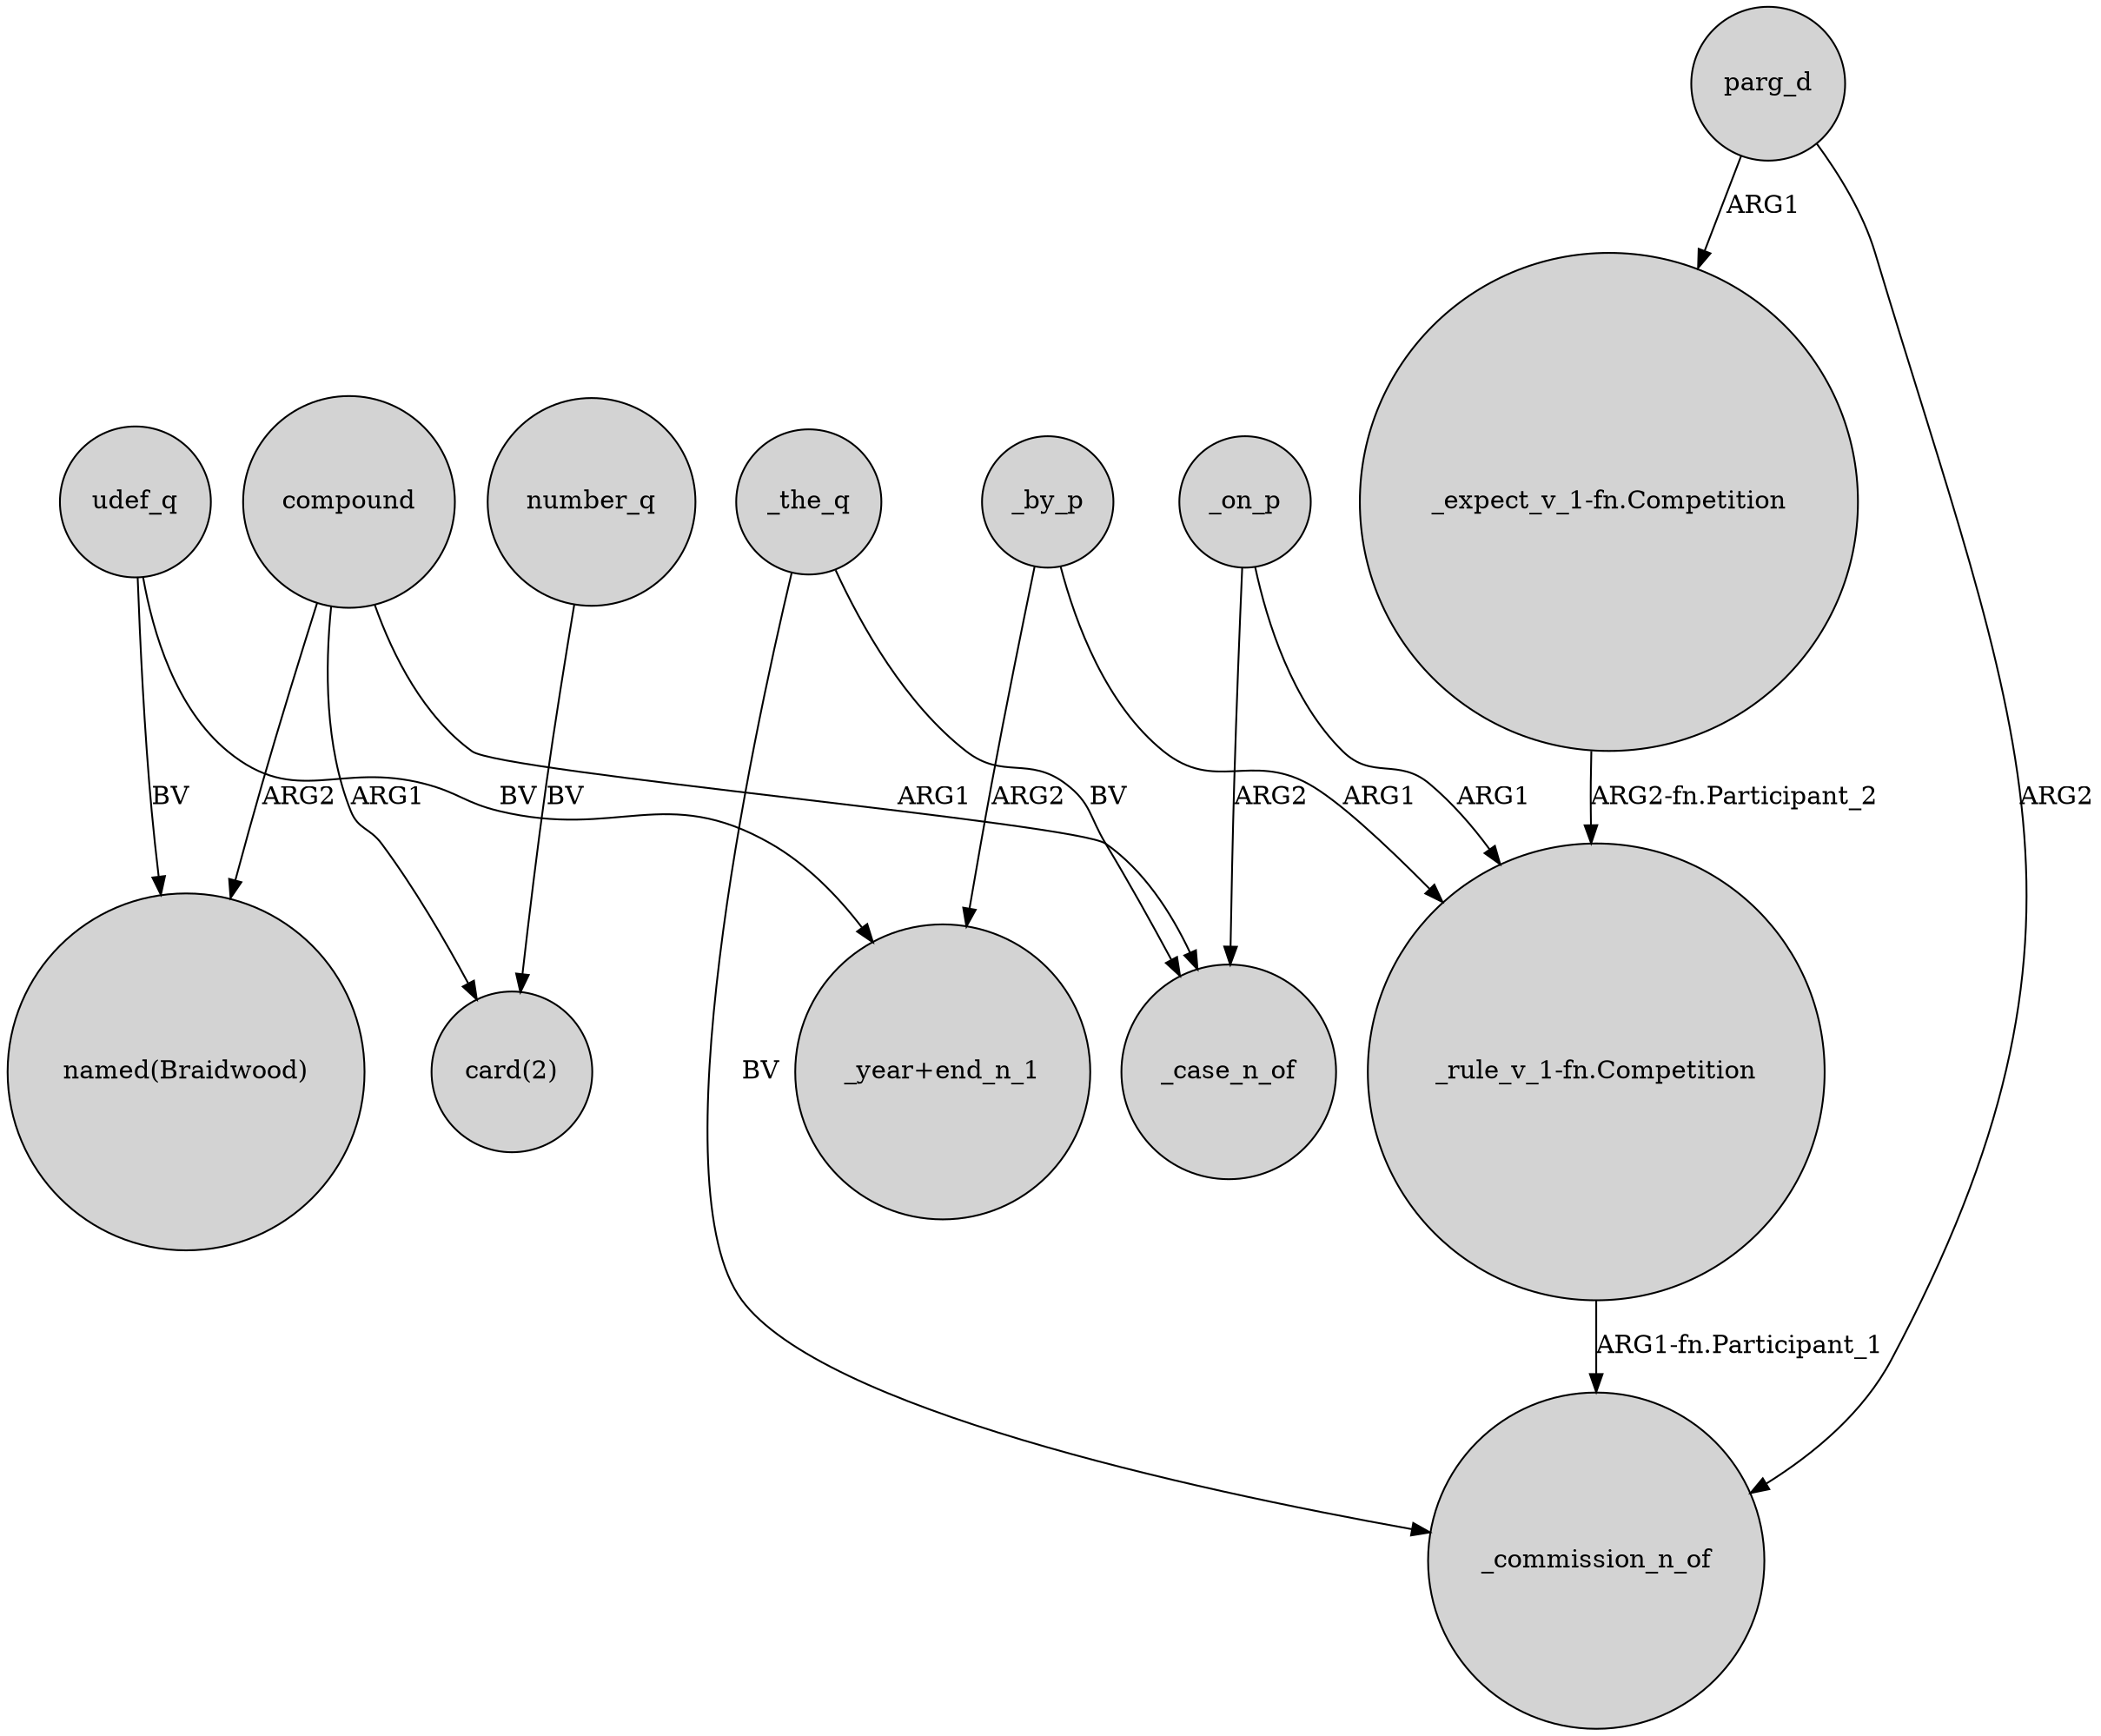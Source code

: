 digraph {
	node [shape=circle style=filled]
	udef_q -> "named(Braidwood)" [label=BV]
	compound -> "card(2)" [label=ARG1]
	number_q -> "card(2)" [label=BV]
	_by_p -> "_rule_v_1-fn.Competition" [label=ARG1]
	parg_d -> _commission_n_of [label=ARG2]
	_the_q -> _commission_n_of [label=BV]
	_on_p -> _case_n_of [label=ARG2]
	compound -> _case_n_of [label=ARG1]
	"_rule_v_1-fn.Competition" -> _commission_n_of [label="ARG1-fn.Participant_1"]
	compound -> "named(Braidwood)" [label=ARG2]
	udef_q -> "_year+end_n_1" [label=BV]
	_the_q -> _case_n_of [label=BV]
	"_expect_v_1-fn.Competition" -> "_rule_v_1-fn.Competition" [label="ARG2-fn.Participant_2"]
	_by_p -> "_year+end_n_1" [label=ARG2]
	parg_d -> "_expect_v_1-fn.Competition" [label=ARG1]
	_on_p -> "_rule_v_1-fn.Competition" [label=ARG1]
}
